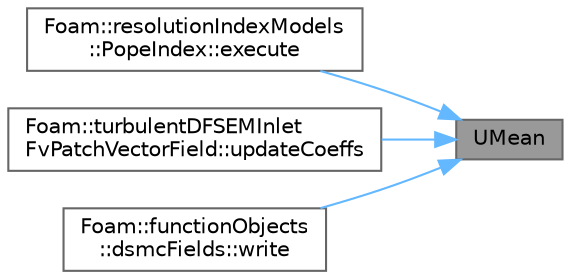 digraph "UMean"
{
 // LATEX_PDF_SIZE
  bgcolor="transparent";
  edge [fontname=Helvetica,fontsize=10,labelfontname=Helvetica,labelfontsize=10];
  node [fontname=Helvetica,fontsize=10,shape=box,height=0.2,width=0.4];
  rankdir="RL";
  Node1 [id="Node000001",label="UMean",height=0.2,width=0.4,color="gray40", fillcolor="grey60", style="filled", fontcolor="black",tooltip=" "];
  Node1 -> Node2 [id="edge1_Node000001_Node000002",dir="back",color="steelblue1",style="solid",tooltip=" "];
  Node2 [id="Node000002",label="Foam::resolutionIndexModels\l::PopeIndex::execute",height=0.2,width=0.4,color="grey40", fillcolor="white", style="filled",URL="$classFoam_1_1resolutionIndexModels_1_1PopeIndex.html#ae006844a02161d12182ab372ca5c257b",tooltip=" "];
  Node1 -> Node3 [id="edge2_Node000001_Node000003",dir="back",color="steelblue1",style="solid",tooltip=" "];
  Node3 [id="Node000003",label="Foam::turbulentDFSEMInlet\lFvPatchVectorField::updateCoeffs",height=0.2,width=0.4,color="grey40", fillcolor="white", style="filled",URL="$classFoam_1_1turbulentDFSEMInletFvPatchVectorField.html#a7e24eafac629d3733181cd942d4c902f",tooltip=" "];
  Node1 -> Node4 [id="edge3_Node000001_Node000004",dir="back",color="steelblue1",style="solid",tooltip=" "];
  Node4 [id="Node000004",label="Foam::functionObjects\l::dsmcFields::write",height=0.2,width=0.4,color="grey40", fillcolor="white", style="filled",URL="$classFoam_1_1functionObjects_1_1dsmcFields.html#ae8f6374e29a250261b3979bbd6e5cb40",tooltip=" "];
}
